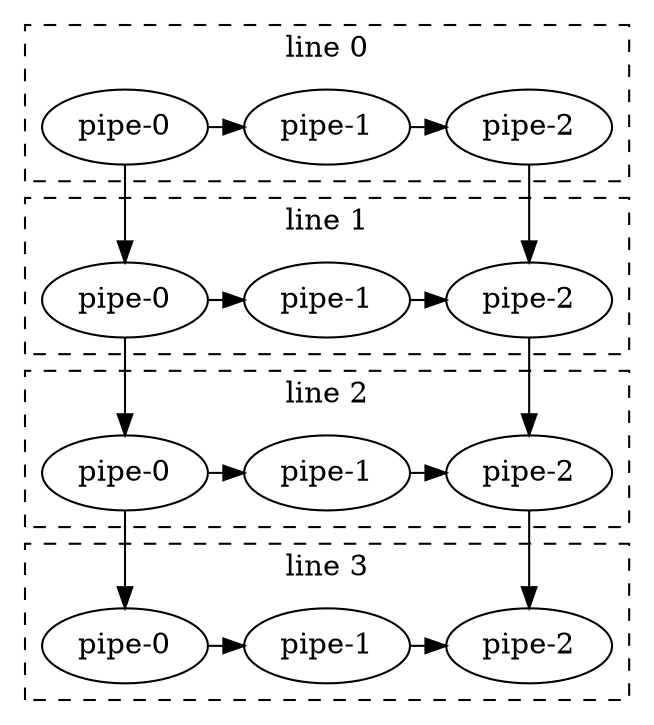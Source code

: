 
digraph Taskflow {
newrank=true;
#columns
subgraph {
p00[label="pipe-0"];
p10[label="pipe-0"];
p20[label="pipe-0"];
p30[label="pipe-0"];
}

subgraph  {
p01[label="pipe-1"];
p11[label="pipe-1"];
p21[label="pipe-1"];
p31[label="pipe-1"];
}

subgraph  {
p02[label="pipe-2"];
p12[label="pipe-2"];
p22[label="pipe-2"];
p32[label="pipe-2"];
}


subgraph cluster0 {
label="line 0";
rank="same";
style="dashed";
p00;
p01;
p02;
}

subgraph cluster1 {
label="line 1";
rank="same";
style="dashed";
p10;
p11;
p12;
}

subgraph cluster2 {
label="line 2";
rank="same";
style="dashed";
p20;
p21;
p22;
}

subgraph cluster3 {
label="line 3";
rank="same";
style="dashed";
p30;
p31;
p32;
}

p00 -> p01;
p01 -> p02;
p10 -> p11;
p11 -> p12;
p20 -> p21;
p21 -> p22;
p30 -> p31;
p31 -> p32;
p00 -> p10;
#p01 -> p11;
p02 -> p12;
p10 -> p20;
#p11 -> p21;
p12 -> p22;
p20 -> p30;
#p21 -> p31;
p22 -> p32;
}


